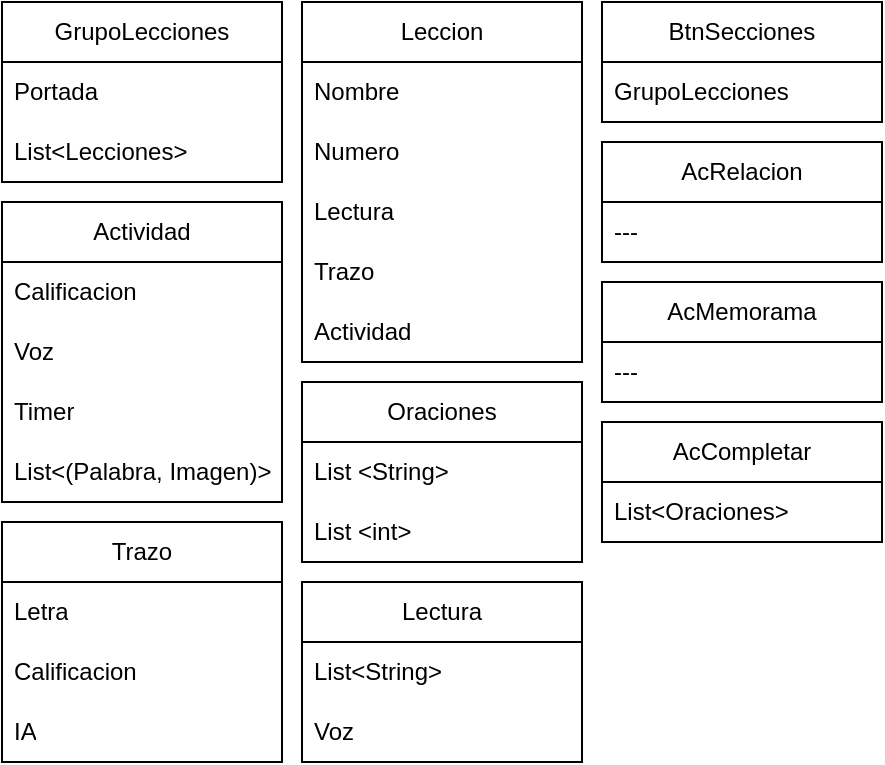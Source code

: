 <mxfile version="21.1.7" type="google">
  <diagram name="Página-1" id="4azkXuWZ9Toh6Xu1jSSr">
    <mxGraphModel grid="1" page="1" gridSize="10" guides="1" tooltips="1" connect="1" arrows="1" fold="1" pageScale="1" pageWidth="827" pageHeight="1169" math="0" shadow="0">
      <root>
        <mxCell id="0" />
        <mxCell id="1" parent="0" />
        <mxCell id="aO29Kv8-nPcbyL4eSS8S-1" value="GrupoLecciones" style="swimlane;fontStyle=0;childLayout=stackLayout;horizontal=1;startSize=30;horizontalStack=0;resizeParent=1;resizeParentMax=0;resizeLast=0;collapsible=1;marginBottom=0;whiteSpace=wrap;html=1;" vertex="1" parent="1">
          <mxGeometry x="160" y="140" width="140" height="90" as="geometry" />
        </mxCell>
        <mxCell id="aO29Kv8-nPcbyL4eSS8S-2" value="Portada" style="text;strokeColor=none;fillColor=none;align=left;verticalAlign=middle;spacingLeft=4;spacingRight=4;overflow=hidden;points=[[0,0.5],[1,0.5]];portConstraint=eastwest;rotatable=0;whiteSpace=wrap;html=1;" vertex="1" parent="aO29Kv8-nPcbyL4eSS8S-1">
          <mxGeometry y="30" width="140" height="30" as="geometry" />
        </mxCell>
        <mxCell id="aO29Kv8-nPcbyL4eSS8S-3" value="List&amp;lt;Lecciones&amp;gt;" style="text;strokeColor=none;fillColor=none;align=left;verticalAlign=middle;spacingLeft=4;spacingRight=4;overflow=hidden;points=[[0,0.5],[1,0.5]];portConstraint=eastwest;rotatable=0;whiteSpace=wrap;html=1;" vertex="1" parent="aO29Kv8-nPcbyL4eSS8S-1">
          <mxGeometry y="60" width="140" height="30" as="geometry" />
        </mxCell>
        <mxCell id="aO29Kv8-nPcbyL4eSS8S-5" value="Leccion" style="swimlane;fontStyle=0;childLayout=stackLayout;horizontal=1;startSize=30;horizontalStack=0;resizeParent=1;resizeParentMax=0;resizeLast=0;collapsible=1;marginBottom=0;whiteSpace=wrap;html=1;" vertex="1" parent="1">
          <mxGeometry x="310" y="140" width="140" height="180" as="geometry" />
        </mxCell>
        <mxCell id="aO29Kv8-nPcbyL4eSS8S-6" value="Nombre" style="text;strokeColor=none;fillColor=none;align=left;verticalAlign=middle;spacingLeft=4;spacingRight=4;overflow=hidden;points=[[0,0.5],[1,0.5]];portConstraint=eastwest;rotatable=0;whiteSpace=wrap;html=1;" vertex="1" parent="aO29Kv8-nPcbyL4eSS8S-5">
          <mxGeometry y="30" width="140" height="30" as="geometry" />
        </mxCell>
        <mxCell id="aO29Kv8-nPcbyL4eSS8S-7" value="Numero" style="text;strokeColor=none;fillColor=none;align=left;verticalAlign=middle;spacingLeft=4;spacingRight=4;overflow=hidden;points=[[0,0.5],[1,0.5]];portConstraint=eastwest;rotatable=0;whiteSpace=wrap;html=1;" vertex="1" parent="aO29Kv8-nPcbyL4eSS8S-5">
          <mxGeometry y="60" width="140" height="30" as="geometry" />
        </mxCell>
        <mxCell id="aO29Kv8-nPcbyL4eSS8S-8" value="&lt;span style=&quot;font-weight: normal;&quot;&gt;Lectura&lt;/span&gt;" style="text;strokeColor=none;fillColor=none;align=left;verticalAlign=middle;spacingLeft=4;spacingRight=4;overflow=hidden;points=[[0,0.5],[1,0.5]];portConstraint=eastwest;rotatable=0;whiteSpace=wrap;html=1;fontStyle=1" vertex="1" parent="aO29Kv8-nPcbyL4eSS8S-5">
          <mxGeometry y="90" width="140" height="30" as="geometry" />
        </mxCell>
        <mxCell id="aO29Kv8-nPcbyL4eSS8S-12" value="Trazo" style="text;strokeColor=none;fillColor=none;align=left;verticalAlign=middle;spacingLeft=4;spacingRight=4;overflow=hidden;points=[[0,0.5],[1,0.5]];portConstraint=eastwest;rotatable=0;whiteSpace=wrap;html=1;" vertex="1" parent="aO29Kv8-nPcbyL4eSS8S-5">
          <mxGeometry y="120" width="140" height="30" as="geometry" />
        </mxCell>
        <mxCell id="aO29Kv8-nPcbyL4eSS8S-13" value="Actividad" style="text;strokeColor=none;fillColor=none;align=left;verticalAlign=middle;spacingLeft=4;spacingRight=4;overflow=hidden;points=[[0,0.5],[1,0.5]];portConstraint=eastwest;rotatable=0;whiteSpace=wrap;html=1;" vertex="1" parent="aO29Kv8-nPcbyL4eSS8S-5">
          <mxGeometry y="150" width="140" height="30" as="geometry" />
        </mxCell>
        <mxCell id="aO29Kv8-nPcbyL4eSS8S-14" value="Lectura" style="swimlane;fontStyle=0;childLayout=stackLayout;horizontal=1;startSize=30;horizontalStack=0;resizeParent=1;resizeParentMax=0;resizeLast=0;collapsible=1;marginBottom=0;whiteSpace=wrap;html=1;" vertex="1" parent="1">
          <mxGeometry x="310" y="430" width="140" height="90" as="geometry" />
        </mxCell>
        <mxCell id="aO29Kv8-nPcbyL4eSS8S-15" value="List&amp;lt;String&amp;gt;" style="text;strokeColor=none;fillColor=none;align=left;verticalAlign=middle;spacingLeft=4;spacingRight=4;overflow=hidden;points=[[0,0.5],[1,0.5]];portConstraint=eastwest;rotatable=0;whiteSpace=wrap;html=1;" vertex="1" parent="aO29Kv8-nPcbyL4eSS8S-14">
          <mxGeometry y="30" width="140" height="30" as="geometry" />
        </mxCell>
        <mxCell id="aO29Kv8-nPcbyL4eSS8S-16" value="Voz&lt;br&gt;" style="text;strokeColor=none;fillColor=none;align=left;verticalAlign=middle;spacingLeft=4;spacingRight=4;overflow=hidden;points=[[0,0.5],[1,0.5]];portConstraint=eastwest;rotatable=0;whiteSpace=wrap;html=1;" vertex="1" parent="aO29Kv8-nPcbyL4eSS8S-14">
          <mxGeometry y="60" width="140" height="30" as="geometry" />
        </mxCell>
        <mxCell id="aO29Kv8-nPcbyL4eSS8S-18" value="Trazo" style="swimlane;fontStyle=0;childLayout=stackLayout;horizontal=1;startSize=30;horizontalStack=0;resizeParent=1;resizeParentMax=0;resizeLast=0;collapsible=1;marginBottom=0;whiteSpace=wrap;html=1;" vertex="1" parent="1">
          <mxGeometry x="160" y="400" width="140" height="120" as="geometry" />
        </mxCell>
        <mxCell id="aO29Kv8-nPcbyL4eSS8S-19" value="Letra" style="text;strokeColor=none;fillColor=none;align=left;verticalAlign=middle;spacingLeft=4;spacingRight=4;overflow=hidden;points=[[0,0.5],[1,0.5]];portConstraint=eastwest;rotatable=0;whiteSpace=wrap;html=1;" vertex="1" parent="aO29Kv8-nPcbyL4eSS8S-18">
          <mxGeometry y="30" width="140" height="30" as="geometry" />
        </mxCell>
        <mxCell id="aO29Kv8-nPcbyL4eSS8S-20" value="Calificacion" style="text;strokeColor=none;fillColor=none;align=left;verticalAlign=middle;spacingLeft=4;spacingRight=4;overflow=hidden;points=[[0,0.5],[1,0.5]];portConstraint=eastwest;rotatable=0;whiteSpace=wrap;html=1;" vertex="1" parent="aO29Kv8-nPcbyL4eSS8S-18">
          <mxGeometry y="60" width="140" height="30" as="geometry" />
        </mxCell>
        <mxCell id="aO29Kv8-nPcbyL4eSS8S-21" value="IA" style="text;strokeColor=none;fillColor=none;align=left;verticalAlign=middle;spacingLeft=4;spacingRight=4;overflow=hidden;points=[[0,0.5],[1,0.5]];portConstraint=eastwest;rotatable=0;whiteSpace=wrap;html=1;" vertex="1" parent="aO29Kv8-nPcbyL4eSS8S-18">
          <mxGeometry y="90" width="140" height="30" as="geometry" />
        </mxCell>
        <mxCell id="aO29Kv8-nPcbyL4eSS8S-22" value="Actividad" style="swimlane;fontStyle=0;childLayout=stackLayout;horizontal=1;startSize=30;horizontalStack=0;resizeParent=1;resizeParentMax=0;resizeLast=0;collapsible=1;marginBottom=0;whiteSpace=wrap;html=1;" vertex="1" parent="1">
          <mxGeometry x="160" y="240" width="140" height="150" as="geometry" />
        </mxCell>
        <mxCell id="aO29Kv8-nPcbyL4eSS8S-23" value="Calificacion" style="text;strokeColor=none;fillColor=none;align=left;verticalAlign=middle;spacingLeft=4;spacingRight=4;overflow=hidden;points=[[0,0.5],[1,0.5]];portConstraint=eastwest;rotatable=0;whiteSpace=wrap;html=1;" vertex="1" parent="aO29Kv8-nPcbyL4eSS8S-22">
          <mxGeometry y="30" width="140" height="30" as="geometry" />
        </mxCell>
        <mxCell id="aO29Kv8-nPcbyL4eSS8S-24" value="Voz" style="text;strokeColor=none;fillColor=none;align=left;verticalAlign=middle;spacingLeft=4;spacingRight=4;overflow=hidden;points=[[0,0.5],[1,0.5]];portConstraint=eastwest;rotatable=0;whiteSpace=wrap;html=1;" vertex="1" parent="aO29Kv8-nPcbyL4eSS8S-22">
          <mxGeometry y="60" width="140" height="30" as="geometry" />
        </mxCell>
        <mxCell id="aO29Kv8-nPcbyL4eSS8S-25" value="Timer" style="text;strokeColor=none;fillColor=none;align=left;verticalAlign=middle;spacingLeft=4;spacingRight=4;overflow=hidden;points=[[0,0.5],[1,0.5]];portConstraint=eastwest;rotatable=0;whiteSpace=wrap;html=1;" vertex="1" parent="aO29Kv8-nPcbyL4eSS8S-22">
          <mxGeometry y="90" width="140" height="30" as="geometry" />
        </mxCell>
        <mxCell id="aO29Kv8-nPcbyL4eSS8S-26" value="List&amp;lt;(Palabra, Imagen)&amp;gt;" style="text;strokeColor=none;fillColor=none;align=left;verticalAlign=middle;spacingLeft=4;spacingRight=4;overflow=hidden;points=[[0,0.5],[1,0.5]];portConstraint=eastwest;rotatable=0;whiteSpace=wrap;html=1;" vertex="1" parent="aO29Kv8-nPcbyL4eSS8S-22">
          <mxGeometry y="120" width="140" height="30" as="geometry" />
        </mxCell>
        <mxCell id="aO29Kv8-nPcbyL4eSS8S-27" value="AcMemorama" style="swimlane;fontStyle=0;childLayout=stackLayout;horizontal=1;startSize=30;horizontalStack=0;resizeParent=1;resizeParentMax=0;resizeLast=0;collapsible=1;marginBottom=0;whiteSpace=wrap;html=1;" vertex="1" parent="1">
          <mxGeometry x="460" y="280" width="140" height="60" as="geometry" />
        </mxCell>
        <mxCell id="aO29Kv8-nPcbyL4eSS8S-28" value="---" style="text;strokeColor=none;fillColor=none;align=left;verticalAlign=middle;spacingLeft=4;spacingRight=4;overflow=hidden;points=[[0,0.5],[1,0.5]];portConstraint=eastwest;rotatable=0;whiteSpace=wrap;html=1;" vertex="1" parent="aO29Kv8-nPcbyL4eSS8S-27">
          <mxGeometry y="30" width="140" height="30" as="geometry" />
        </mxCell>
        <mxCell id="aO29Kv8-nPcbyL4eSS8S-31" value="AcRelacion" style="swimlane;fontStyle=0;childLayout=stackLayout;horizontal=1;startSize=30;horizontalStack=0;resizeParent=1;resizeParentMax=0;resizeLast=0;collapsible=1;marginBottom=0;whiteSpace=wrap;html=1;" vertex="1" parent="1">
          <mxGeometry x="460" y="210" width="140" height="60" as="geometry" />
        </mxCell>
        <mxCell id="aO29Kv8-nPcbyL4eSS8S-32" value="---" style="text;strokeColor=none;fillColor=none;align=left;verticalAlign=middle;spacingLeft=4;spacingRight=4;overflow=hidden;points=[[0,0.5],[1,0.5]];portConstraint=eastwest;rotatable=0;whiteSpace=wrap;html=1;" vertex="1" parent="aO29Kv8-nPcbyL4eSS8S-31">
          <mxGeometry y="30" width="140" height="30" as="geometry" />
        </mxCell>
        <mxCell id="aO29Kv8-nPcbyL4eSS8S-33" value="AcCompletar" style="swimlane;fontStyle=0;childLayout=stackLayout;horizontal=1;startSize=30;horizontalStack=0;resizeParent=1;resizeParentMax=0;resizeLast=0;collapsible=1;marginBottom=0;whiteSpace=wrap;html=1;" vertex="1" parent="1">
          <mxGeometry x="460" y="350" width="140" height="60" as="geometry" />
        </mxCell>
        <mxCell id="aO29Kv8-nPcbyL4eSS8S-34" value="List&amp;lt;Oraciones&amp;gt;" style="text;strokeColor=none;fillColor=none;align=left;verticalAlign=middle;spacingLeft=4;spacingRight=4;overflow=hidden;points=[[0,0.5],[1,0.5]];portConstraint=eastwest;rotatable=0;whiteSpace=wrap;html=1;" vertex="1" parent="aO29Kv8-nPcbyL4eSS8S-33">
          <mxGeometry y="30" width="140" height="30" as="geometry" />
        </mxCell>
        <mxCell id="aO29Kv8-nPcbyL4eSS8S-35" value="Oraciones" style="swimlane;fontStyle=0;childLayout=stackLayout;horizontal=1;startSize=30;horizontalStack=0;resizeParent=1;resizeParentMax=0;resizeLast=0;collapsible=1;marginBottom=0;whiteSpace=wrap;html=1;" vertex="1" parent="1">
          <mxGeometry x="310" y="330" width="140" height="90" as="geometry" />
        </mxCell>
        <mxCell id="aO29Kv8-nPcbyL4eSS8S-36" value="List &amp;lt;String&amp;gt;" style="text;strokeColor=none;fillColor=none;align=left;verticalAlign=middle;spacingLeft=4;spacingRight=4;overflow=hidden;points=[[0,0.5],[1,0.5]];portConstraint=eastwest;rotatable=0;whiteSpace=wrap;html=1;" vertex="1" parent="aO29Kv8-nPcbyL4eSS8S-35">
          <mxGeometry y="30" width="140" height="30" as="geometry" />
        </mxCell>
        <mxCell id="aO29Kv8-nPcbyL4eSS8S-37" value="List &amp;lt;int&amp;gt;" style="text;strokeColor=none;fillColor=none;align=left;verticalAlign=middle;spacingLeft=4;spacingRight=4;overflow=hidden;points=[[0,0.5],[1,0.5]];portConstraint=eastwest;rotatable=0;whiteSpace=wrap;html=1;" vertex="1" parent="aO29Kv8-nPcbyL4eSS8S-35">
          <mxGeometry y="60" width="140" height="30" as="geometry" />
        </mxCell>
        <mxCell id="aO29Kv8-nPcbyL4eSS8S-40" value="BtnSecciones" style="swimlane;fontStyle=0;childLayout=stackLayout;horizontal=1;startSize=30;horizontalStack=0;resizeParent=1;resizeParentMax=0;resizeLast=0;collapsible=1;marginBottom=0;whiteSpace=wrap;html=1;" vertex="1" parent="1">
          <mxGeometry x="460" y="140" width="140" height="60" as="geometry" />
        </mxCell>
        <mxCell id="aO29Kv8-nPcbyL4eSS8S-42" value="GrupoLecciones" style="text;strokeColor=none;fillColor=none;align=left;verticalAlign=middle;spacingLeft=4;spacingRight=4;overflow=hidden;points=[[0,0.5],[1,0.5]];portConstraint=eastwest;rotatable=0;whiteSpace=wrap;html=1;" vertex="1" parent="aO29Kv8-nPcbyL4eSS8S-40">
          <mxGeometry y="30" width="140" height="30" as="geometry" />
        </mxCell>
      </root>
    </mxGraphModel>
  </diagram>
</mxfile>
